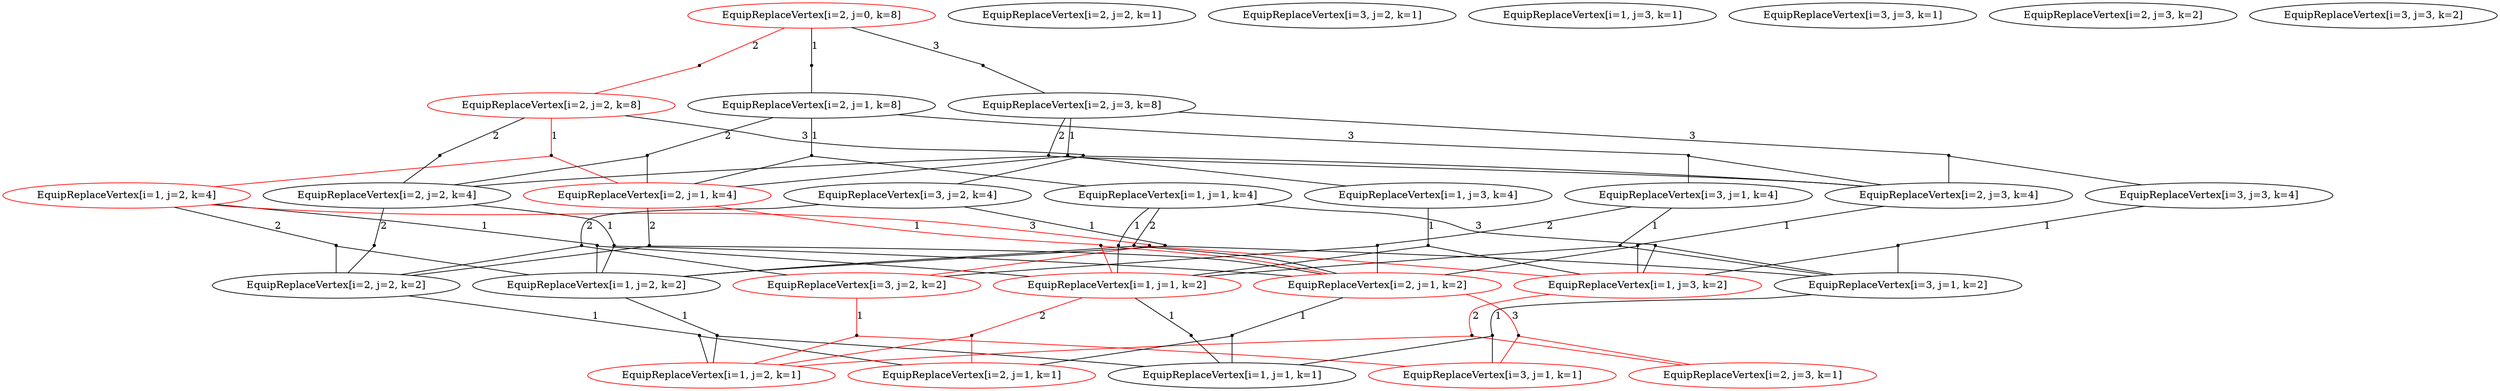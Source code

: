 strict digraph G {
  1 [ shape="ellipse" color="red" label="EquipReplaceVertex[i=1, j=2, k=1]" ];
  2 [ shape="ellipse" label="EquipReplaceVertex[i=2, j=2, k=1]" ];
  3 [ shape="ellipse" label="EquipReplaceVertex[i=1, j=2, k=2]" ];
  4 [ shape="ellipse" label="EquipReplaceVertex[i=3, j=2, k=1]" ];
  5 [ shape="ellipse" label="EquipReplaceVertex[i=2, j=2, k=2]" ];
  6 [ shape="ellipse" color="red" label="EquipReplaceVertex[i=3, j=2, k=2]" ];
  7 [ shape="ellipse" color="red" label="EquipReplaceVertex[i=1, j=2, k=4]" ];
  8 [ shape="ellipse" label="EquipReplaceVertex[i=2, j=2, k=4]" ];
  9 [ shape="ellipse" label="EquipReplaceVertex[i=3, j=2, k=4]" ];
  10 [ shape="ellipse" color="red" label="EquipReplaceVertex[i=2, j=2, k=8]" ];
  11 [ shape="ellipse" color="red" label="EquipReplaceVertex[i=2, j=0, k=8]" ];
  12 [ shape="ellipse" label="EquipReplaceVertex[i=1, j=3, k=1]" ];
  13 [ shape="ellipse" color="red" label="EquipReplaceVertex[i=2, j=3, k=1]" ];
  14 [ shape="ellipse" color="red" label="EquipReplaceVertex[i=1, j=3, k=2]" ];
  15 [ shape="ellipse" label="EquipReplaceVertex[i=1, j=1, k=1]" ];
  16 [ shape="ellipse" label="EquipReplaceVertex[i=3, j=3, k=1]" ];
  17 [ shape="ellipse" label="EquipReplaceVertex[i=2, j=3, k=2]" ];
  18 [ shape="ellipse" color="red" label="EquipReplaceVertex[i=2, j=1, k=1]" ];
  19 [ shape="ellipse" color="red" label="EquipReplaceVertex[i=1, j=1, k=2]" ];
  20 [ shape="ellipse" label="EquipReplaceVertex[i=3, j=3, k=2]" ];
  21 [ shape="ellipse" label="EquipReplaceVertex[i=1, j=3, k=4]" ];
  22 [ shape="ellipse" color="red" label="EquipReplaceVertex[i=3, j=1, k=1]" ];
  23 [ shape="ellipse" color="red" label="EquipReplaceVertex[i=2, j=1, k=2]" ];
  24 [ shape="ellipse" label="EquipReplaceVertex[i=2, j=3, k=4]" ];
  25 [ shape="ellipse" label="EquipReplaceVertex[i=3, j=1, k=2]" ];
  26 [ shape="ellipse" label="EquipReplaceVertex[i=1, j=1, k=4]" ];
  27 [ shape="ellipse" label="EquipReplaceVertex[i=3, j=3, k=4]" ];
  28 [ shape="ellipse" color="red" label="EquipReplaceVertex[i=2, j=1, k=4]" ];
  29 [ shape="ellipse" label="EquipReplaceVertex[i=3, j=1, k=4]" ];
  30 [ shape="ellipse" label="EquipReplaceVertex[i=2, j=3, k=8]" ];
  31 [ shape="ellipse" label="EquipReplaceVertex[i=2, j=1, k=8]" ];
  32 [ shape="point" label="1" ];
  33 [ shape="point" label="1" ];
  34 [ shape="point" label="1" ];
  35 [ shape="point" label="1" ];
  36 [ shape="point" label="2" ];
  37 [ shape="point" label="3" ];
  38 [ shape="point" label="1" ];
  39 [ shape="point" label="2" ];
  40 [ shape="point" label="2" ];
  41 [ shape="point" label="1" ];
  42 [ shape="point" label="1" ];
  43 [ shape="point" label="3" ];
  44 [ shape="point" label="2" ];
  45 [ shape="point" label="2" ];
  46 [ shape="point" label="1" ];
  47 [ shape="point" label="3" ];
  48 [ shape="point" label="2" ];
  49 [ shape="point" label="2" ];
  50 [ shape="point" label="1" ];
  51 [ shape="point" label="1" ];
  52 [ shape="point" label="3" ];
  53 [ shape="point" label="1" ];
  54 [ shape="point" label="1" ];
  55 [ shape="point" label="1" ];
  56 [ shape="point" label="1" ];
  57 [ shape="point" label="2" ];
  58 [ shape="point" label="3" ];
  59 [ shape="point" label="1" ];
  60 [ shape="point" label="2" ];
  61 [ shape="point" label="1" ];
  62 [ shape="point" label="1" ];
  63 [ shape="point" label="2" ];
  64 [ shape="point" label="1" ];
  65 [ shape="point" label="3" ];
  66 [ shape="point" label="2" ];
  67 [ shape="point" label="3" ];
  68 [ shape="point" label="1" ];
  69 [ shape="point" label="2" ];
  3 -> 32 [ label="1" arrowhead="none" ];
  32 -> 15 [ arrowhead="none" ];
  32 -> 1 [ arrowhead="none" ];
  5 -> 33 [ label="1" arrowhead="none" ];
  33 -> 18 [ arrowhead="none" ];
  33 -> 1 [ arrowhead="none" ];
  6 -> 34 [ color="red" label="1" arrowhead="none" ];
  34 -> 22 [ color="red" arrowhead="none" ];
  34 -> 1 [ color="red" arrowhead="none" ];
  7 -> 35 [ label="1" arrowhead="none" ];
  35 -> 19 [ arrowhead="none" ];
  35 -> 3 [ arrowhead="none" ];
  7 -> 36 [ label="2" arrowhead="none" ];
  36 -> 3 [ arrowhead="none" ];
  36 -> 5 [ arrowhead="none" ];
  7 -> 37 [ color="red" label="3" arrowhead="none" ];
  37 -> 14 [ color="red" arrowhead="none" ];
  37 -> 6 [ color="red" arrowhead="none" ];
  8 -> 38 [ label="1" arrowhead="none" ];
  38 -> 23 [ arrowhead="none" ];
  38 -> 3 [ arrowhead="none" ];
  8 -> 39 [ label="2" arrowhead="none" ];
  39 -> 5 [ arrowhead="none" ];
  9 -> 40 [ label="2" arrowhead="none" ];
  40 -> 6 [ arrowhead="none" ];
  40 -> 5 [ arrowhead="none" ];
  9 -> 41 [ label="1" arrowhead="none" ];
  41 -> 25 [ arrowhead="none" ];
  41 -> 3 [ arrowhead="none" ];
  10 -> 42 [ color="red" label="1" arrowhead="none" ];
  42 -> 28 [ color="red" arrowhead="none" ];
  42 -> 7 [ color="red" arrowhead="none" ];
  10 -> 43 [ label="3" arrowhead="none" ];
  43 -> 24 [ arrowhead="none" ];
  43 -> 9 [ arrowhead="none" ];
  10 -> 44 [ label="2" arrowhead="none" ];
  44 -> 8 [ arrowhead="none" ];
  11 -> 45 [ color="red" label="2" arrowhead="none" ];
  45 -> 10 [ color="red" arrowhead="none" ];
  11 -> 46 [ label="1" arrowhead="none" ];
  46 -> 31 [ arrowhead="none" ];
  11 -> 47 [ label="3" arrowhead="none" ];
  47 -> 30 [ arrowhead="none" ];
  14 -> 48 [ color="red" label="2" arrowhead="none" ];
  48 -> 1 [ color="red" arrowhead="none" ];
  48 -> 13 [ color="red" arrowhead="none" ];
  19 -> 49 [ color="red" label="2" arrowhead="none" ];
  49 -> 1 [ color="red" arrowhead="none" ];
  49 -> 18 [ color="red" arrowhead="none" ];
  19 -> 50 [ label="1" arrowhead="none" ];
  50 -> 15 [ arrowhead="none" ];
  21 -> 51 [ label="1" arrowhead="none" ];
  51 -> 19 [ arrowhead="none" ];
  51 -> 14 [ arrowhead="none" ];
  23 -> 52 [ color="red" label="3" arrowhead="none" ];
  52 -> 13 [ color="red" arrowhead="none" ];
  52 -> 22 [ color="red" arrowhead="none" ];
  23 -> 53 [ label="1" arrowhead="none" ];
  53 -> 18 [ arrowhead="none" ];
  53 -> 15 [ arrowhead="none" ];
  24 -> 54 [ label="1" arrowhead="none" ];
  54 -> 23 [ arrowhead="none" ];
  54 -> 14 [ arrowhead="none" ];
  25 -> 55 [ label="1" arrowhead="none" ];
  55 -> 22 [ arrowhead="none" ];
  55 -> 15 [ arrowhead="none" ];
  26 -> 56 [ label="1" arrowhead="none" ];
  56 -> 19 [ arrowhead="none" ];
  26 -> 57 [ label="2" arrowhead="none" ];
  57 -> 3 [ arrowhead="none" ];
  57 -> 23 [ arrowhead="none" ];
  26 -> 58 [ label="3" arrowhead="none" ];
  58 -> 14 [ arrowhead="none" ];
  58 -> 25 [ arrowhead="none" ];
  27 -> 59 [ label="1" arrowhead="none" ];
  59 -> 25 [ arrowhead="none" ];
  59 -> 14 [ arrowhead="none" ];
  28 -> 60 [ label="2" arrowhead="none" ];
  60 -> 5 [ arrowhead="none" ];
  60 -> 23 [ arrowhead="none" ];
  28 -> 61 [ color="red" label="1" arrowhead="none" ];
  61 -> 23 [ color="red" arrowhead="none" ];
  61 -> 19 [ color="red" arrowhead="none" ];
  29 -> 62 [ label="1" arrowhead="none" ];
  62 -> 25 [ arrowhead="none" ];
  62 -> 19 [ arrowhead="none" ];
  29 -> 63 [ label="2" arrowhead="none" ];
  63 -> 6 [ arrowhead="none" ];
  63 -> 23 [ arrowhead="none" ];
  30 -> 64 [ label="1" arrowhead="none" ];
  64 -> 28 [ arrowhead="none" ];
  64 -> 21 [ arrowhead="none" ];
  30 -> 65 [ label="3" arrowhead="none" ];
  65 -> 24 [ arrowhead="none" ];
  65 -> 27 [ arrowhead="none" ];
  30 -> 66 [ label="2" arrowhead="none" ];
  66 -> 8 [ arrowhead="none" ];
  66 -> 24 [ arrowhead="none" ];
  31 -> 67 [ label="3" arrowhead="none" ];
  67 -> 24 [ arrowhead="none" ];
  67 -> 29 [ arrowhead="none" ];
  31 -> 68 [ label="1" arrowhead="none" ];
  68 -> 28 [ arrowhead="none" ];
  68 -> 26 [ arrowhead="none" ];
  31 -> 69 [ label="2" arrowhead="none" ];
  69 -> 8 [ arrowhead="none" ];
  69 -> 28 [ arrowhead="none" ];
}
